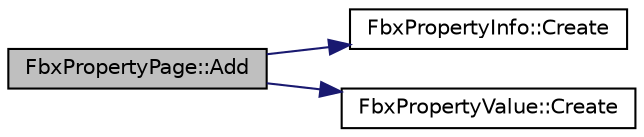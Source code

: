 digraph "FbxPropertyPage::Add"
{
  edge [fontname="Helvetica",fontsize="10",labelfontname="Helvetica",labelfontsize="10"];
  node [fontname="Helvetica",fontsize="10",shape=record];
  rankdir="LR";
  Node12 [label="FbxPropertyPage::Add",height=0.2,width=0.4,color="black", fillcolor="grey75", style="filled", fontcolor="black"];
  Node12 -> Node13 [color="midnightblue",fontsize="10",style="solid",fontname="Helvetica"];
  Node13 [label="FbxPropertyInfo::Create",height=0.2,width=0.4,color="black", fillcolor="white", style="filled",URL="$class_fbx_property_info.html#a17f842fb2c82eb02053ea4b7e2dacc6f"];
  Node12 -> Node14 [color="midnightblue",fontsize="10",style="solid",fontname="Helvetica"];
  Node14 [label="FbxPropertyValue::Create",height=0.2,width=0.4,color="black", fillcolor="white", style="filled",URL="$class_fbx_property_value.html#a7640a14cf283be32d88fbef8ecf1a252"];
}
